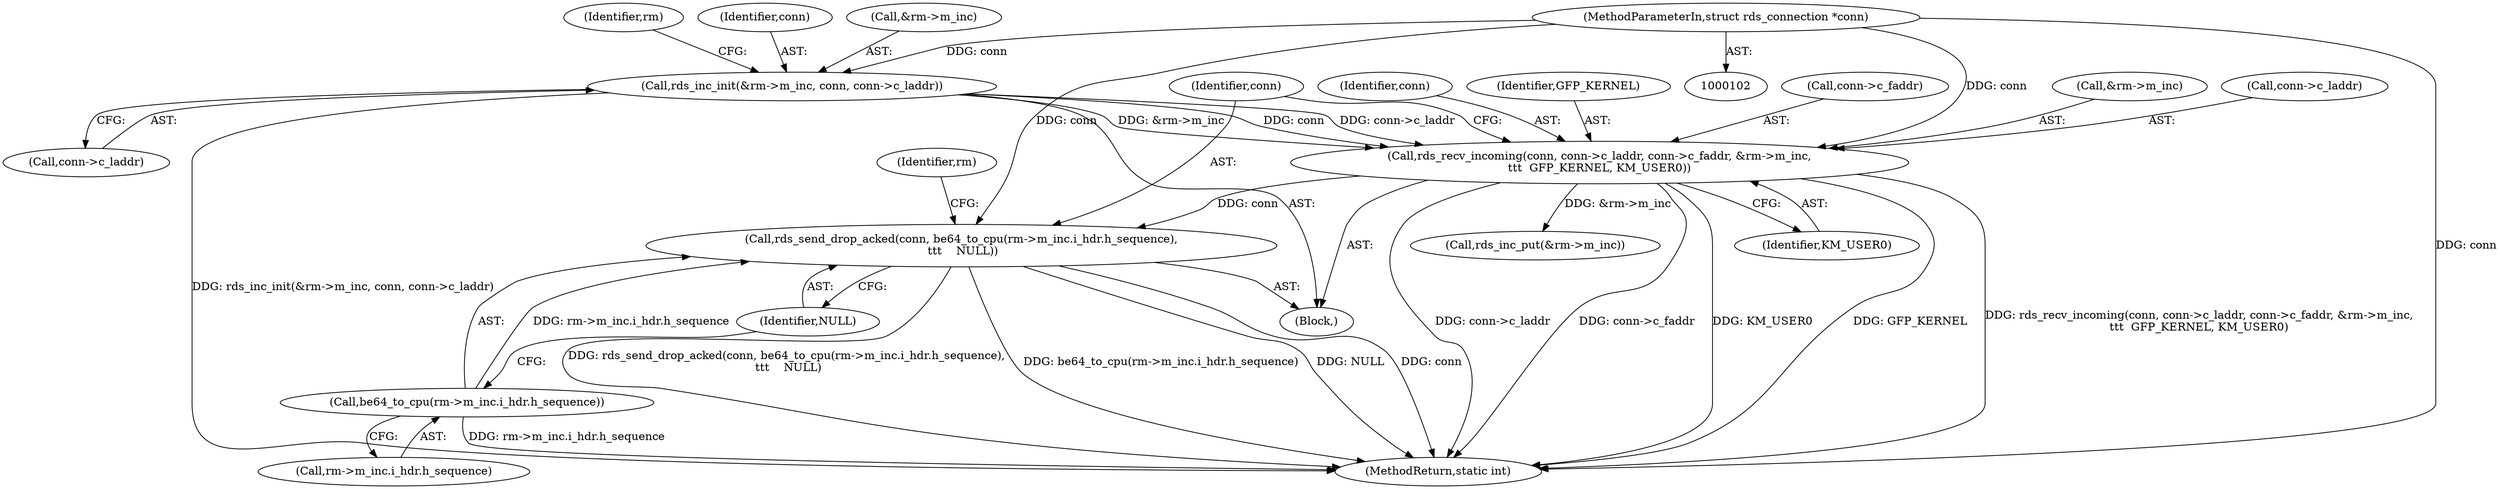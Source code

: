 digraph "0_linux_6094628bfd94323fc1cea05ec2c6affd98c18f7f_0@API" {
"1000164" [label="(Call,rds_send_drop_acked(conn, be64_to_cpu(rm->m_inc.i_hdr.h_sequence),\n \t\t\t    NULL))"];
"1000150" [label="(Call,rds_recv_incoming(conn, conn->c_laddr, conn->c_faddr, &rm->m_inc,\n\t\t\t  GFP_KERNEL, KM_USER0))"];
"1000139" [label="(Call,rds_inc_init(&rm->m_inc, conn, conn->c_laddr))"];
"1000103" [label="(MethodParameterIn,struct rds_connection *conn)"];
"1000166" [label="(Call,be64_to_cpu(rm->m_inc.i_hdr.h_sequence))"];
"1000164" [label="(Call,rds_send_drop_acked(conn, be64_to_cpu(rm->m_inc.i_hdr.h_sequence),\n \t\t\t    NULL))"];
"1000165" [label="(Identifier,conn)"];
"1000149" [label="(Identifier,rm)"];
"1000155" [label="(Call,conn->c_faddr)"];
"1000163" [label="(Identifier,KM_USER0)"];
"1000150" [label="(Call,rds_recv_incoming(conn, conn->c_laddr, conn->c_faddr, &rm->m_inc,\n\t\t\t  GFP_KERNEL, KM_USER0))"];
"1000144" [label="(Identifier,conn)"];
"1000145" [label="(Call,conn->c_laddr)"];
"1000158" [label="(Call,&rm->m_inc)"];
"1000152" [label="(Call,conn->c_laddr)"];
"1000151" [label="(Identifier,conn)"];
"1000167" [label="(Call,rm->m_inc.i_hdr.h_sequence)"];
"1000103" [label="(MethodParameterIn,struct rds_connection *conn)"];
"1000192" [label="(MethodReturn,static int)"];
"1000162" [label="(Identifier,GFP_KERNEL)"];
"1000178" [label="(Identifier,rm)"];
"1000108" [label="(Block,)"];
"1000140" [label="(Call,&rm->m_inc)"];
"1000139" [label="(Call,rds_inc_init(&rm->m_inc, conn, conn->c_laddr))"];
"1000175" [label="(Call,rds_inc_put(&rm->m_inc))"];
"1000166" [label="(Call,be64_to_cpu(rm->m_inc.i_hdr.h_sequence))"];
"1000174" [label="(Identifier,NULL)"];
"1000164" -> "1000108"  [label="AST: "];
"1000164" -> "1000174"  [label="CFG: "];
"1000165" -> "1000164"  [label="AST: "];
"1000166" -> "1000164"  [label="AST: "];
"1000174" -> "1000164"  [label="AST: "];
"1000178" -> "1000164"  [label="CFG: "];
"1000164" -> "1000192"  [label="DDG: rds_send_drop_acked(conn, be64_to_cpu(rm->m_inc.i_hdr.h_sequence),\n \t\t\t    NULL)"];
"1000164" -> "1000192"  [label="DDG: be64_to_cpu(rm->m_inc.i_hdr.h_sequence)"];
"1000164" -> "1000192"  [label="DDG: NULL"];
"1000164" -> "1000192"  [label="DDG: conn"];
"1000150" -> "1000164"  [label="DDG: conn"];
"1000103" -> "1000164"  [label="DDG: conn"];
"1000166" -> "1000164"  [label="DDG: rm->m_inc.i_hdr.h_sequence"];
"1000150" -> "1000108"  [label="AST: "];
"1000150" -> "1000163"  [label="CFG: "];
"1000151" -> "1000150"  [label="AST: "];
"1000152" -> "1000150"  [label="AST: "];
"1000155" -> "1000150"  [label="AST: "];
"1000158" -> "1000150"  [label="AST: "];
"1000162" -> "1000150"  [label="AST: "];
"1000163" -> "1000150"  [label="AST: "];
"1000165" -> "1000150"  [label="CFG: "];
"1000150" -> "1000192"  [label="DDG: rds_recv_incoming(conn, conn->c_laddr, conn->c_faddr, &rm->m_inc,\n\t\t\t  GFP_KERNEL, KM_USER0)"];
"1000150" -> "1000192"  [label="DDG: conn->c_laddr"];
"1000150" -> "1000192"  [label="DDG: conn->c_faddr"];
"1000150" -> "1000192"  [label="DDG: KM_USER0"];
"1000150" -> "1000192"  [label="DDG: GFP_KERNEL"];
"1000139" -> "1000150"  [label="DDG: conn"];
"1000139" -> "1000150"  [label="DDG: conn->c_laddr"];
"1000139" -> "1000150"  [label="DDG: &rm->m_inc"];
"1000103" -> "1000150"  [label="DDG: conn"];
"1000150" -> "1000175"  [label="DDG: &rm->m_inc"];
"1000139" -> "1000108"  [label="AST: "];
"1000139" -> "1000145"  [label="CFG: "];
"1000140" -> "1000139"  [label="AST: "];
"1000144" -> "1000139"  [label="AST: "];
"1000145" -> "1000139"  [label="AST: "];
"1000149" -> "1000139"  [label="CFG: "];
"1000139" -> "1000192"  [label="DDG: rds_inc_init(&rm->m_inc, conn, conn->c_laddr)"];
"1000103" -> "1000139"  [label="DDG: conn"];
"1000103" -> "1000102"  [label="AST: "];
"1000103" -> "1000192"  [label="DDG: conn"];
"1000166" -> "1000167"  [label="CFG: "];
"1000167" -> "1000166"  [label="AST: "];
"1000174" -> "1000166"  [label="CFG: "];
"1000166" -> "1000192"  [label="DDG: rm->m_inc.i_hdr.h_sequence"];
}
